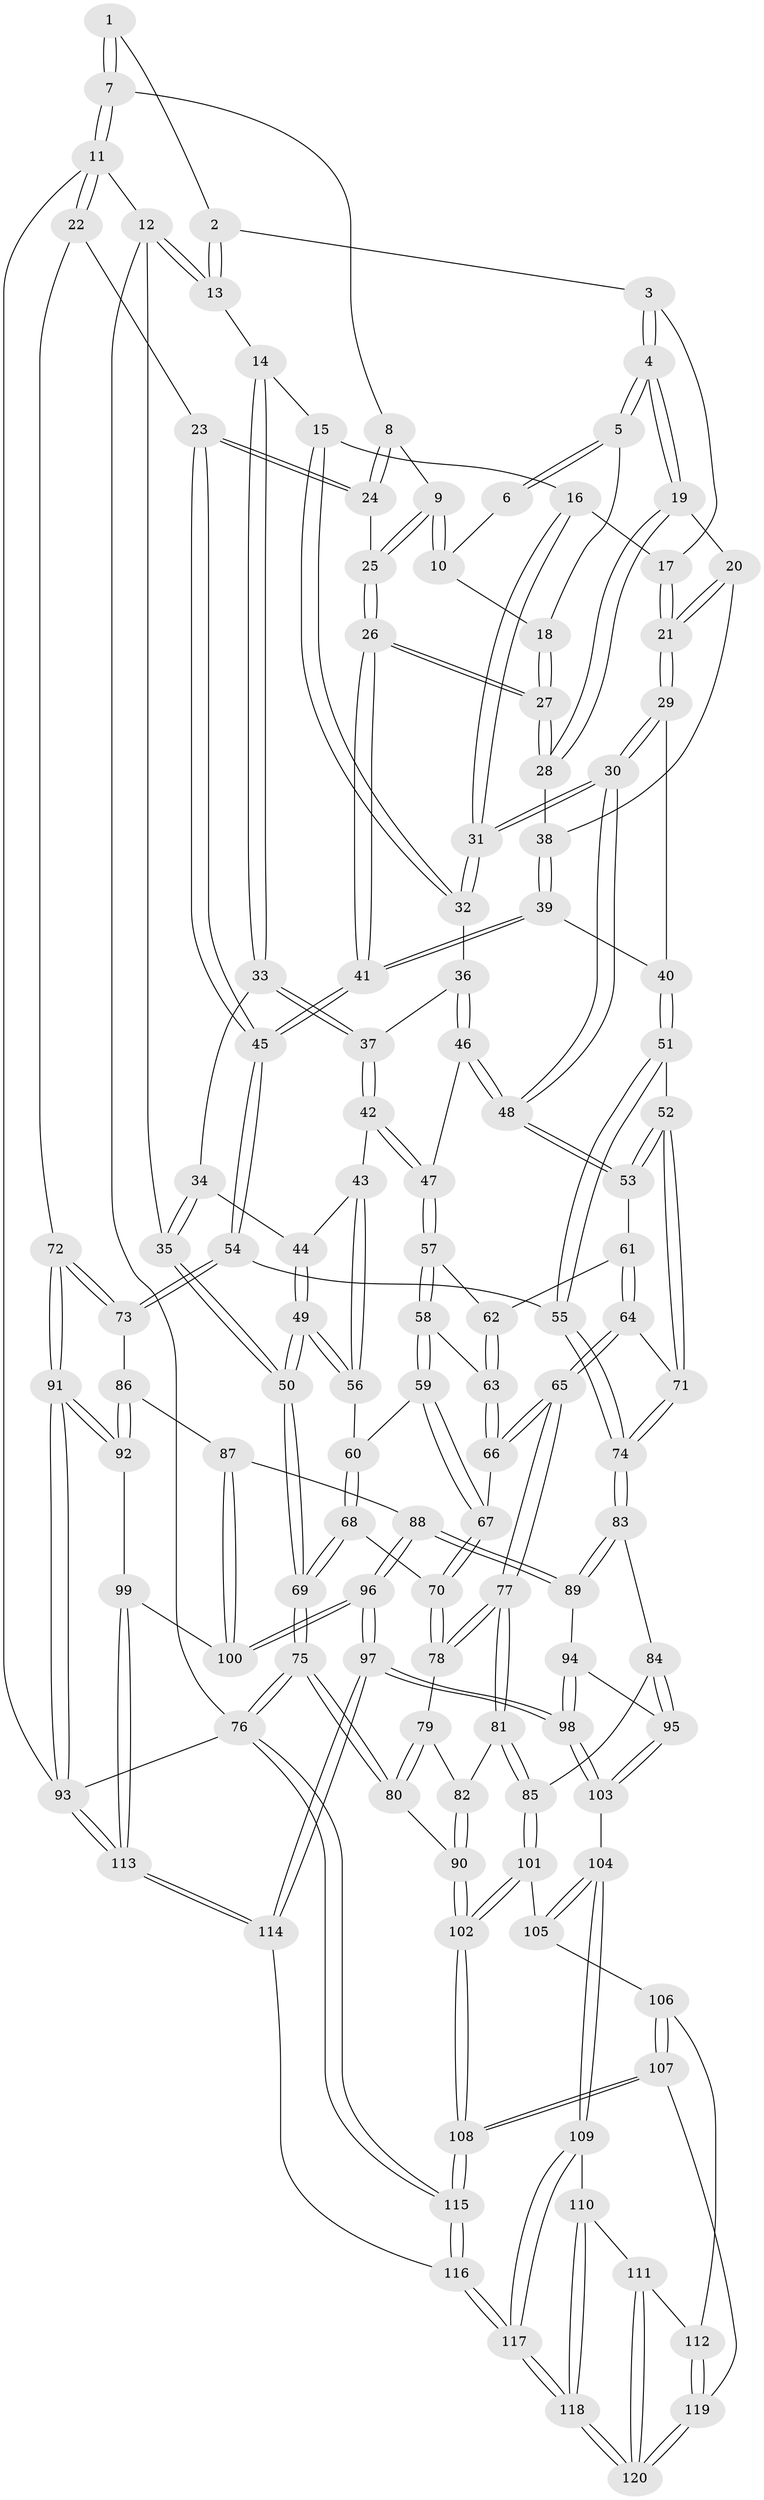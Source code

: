 // coarse degree distribution, {4: 0.25, 5: 0.44047619047619047, 2: 0.023809523809523808, 9: 0.011904761904761904, 3: 0.07142857142857142, 6: 0.17857142857142858, 7: 0.023809523809523808}
// Generated by graph-tools (version 1.1) at 2025/04/03/04/25 22:04:35]
// undirected, 120 vertices, 297 edges
graph export_dot {
graph [start="1"]
  node [color=gray90,style=filled];
  1 [pos="+0.7744501276842463+0"];
  2 [pos="+0.5143800425875111+0"];
  3 [pos="+0.5086682193380506+0"];
  4 [pos="+0.6641411458109466+0.10182124114697633"];
  5 [pos="+0.6864587969017114+0.0938574744310894"];
  6 [pos="+0.7500458553460906+0"];
  7 [pos="+1+0"];
  8 [pos="+0.9048756679876966+0.02216067869957321"];
  9 [pos="+0.8477739533585746+0.08804480211204753"];
  10 [pos="+0.7641290049582495+0.08294460509903238"];
  11 [pos="+1+0"];
  12 [pos="+0+0"];
  13 [pos="+0+0"];
  14 [pos="+0.15556814898731663+0.050274628328533105"];
  15 [pos="+0.22388310882722245+0.08903290414047478"];
  16 [pos="+0.4603877670610302+0.030672236378681394"];
  17 [pos="+0.4860963276490504+0"];
  18 [pos="+0.7374531048474359+0.10210442892820777"];
  19 [pos="+0.6407680034478641+0.15326486181908022"];
  20 [pos="+0.6243007859676564+0.16701665838426108"];
  21 [pos="+0.6167373756600585+0.171537084350595"];
  22 [pos="+1+0.2290693055348019"];
  23 [pos="+1+0.2224656635409999"];
  24 [pos="+0.9855673993695881+0.19038523894828313"];
  25 [pos="+0.8358101191819006+0.1774974019585271"];
  26 [pos="+0.7962265244079613+0.2178584277313905"];
  27 [pos="+0.7765196175029181+0.20295972304379675"];
  28 [pos="+0.7412989558492328+0.19721059134922644"];
  29 [pos="+0.5515062691623425+0.24347940492953365"];
  30 [pos="+0.4728107500959379+0.2513768326808071"];
  31 [pos="+0.44755595580380547+0.206485110047345"];
  32 [pos="+0.2880152165335646+0.16801813995432605"];
  33 [pos="+0.12891905882736207+0.155615340157652"];
  34 [pos="+0.08441559280794284+0.21113524176837037"];
  35 [pos="+0+0.2602470171974588"];
  36 [pos="+0.2576402141994293+0.2645202585390842"];
  37 [pos="+0.17548875809583023+0.2423454739064529"];
  38 [pos="+0.6888063312569397+0.22614293591307902"];
  39 [pos="+0.6822671173128755+0.2658270943522701"];
  40 [pos="+0.6137645009721281+0.2872985562773673"];
  41 [pos="+0.7984342416003022+0.27697613611207855"];
  42 [pos="+0.15437243755772947+0.3122315427309757"];
  43 [pos="+0.12748092044472176+0.328519337100271"];
  44 [pos="+0.08632713550184411+0.2794162761039002"];
  45 [pos="+0.8360199473005483+0.3745353795962479"];
  46 [pos="+0.27001546960516437+0.31908946432940766"];
  47 [pos="+0.26462389915933127+0.3236552711537896"];
  48 [pos="+0.4331184084052891+0.34522472713707036"];
  49 [pos="+0+0.3716992409488358"];
  50 [pos="+0+0.3819722506236645"];
  51 [pos="+0.6782703977650661+0.4100760222176674"];
  52 [pos="+0.45679719379415246+0.4264047766451308"];
  53 [pos="+0.4349167608128226+0.3603047661262696"];
  54 [pos="+0.8184459866279888+0.47479604489854527"];
  55 [pos="+0.7542285754118623+0.45910122265979497"];
  56 [pos="+0.1156649637401027+0.38579660022915613"];
  57 [pos="+0.24925094692380026+0.35974435744353256"];
  58 [pos="+0.21471662894278898+0.39586561262702175"];
  59 [pos="+0.1601753364219842+0.42131075111051886"];
  60 [pos="+0.1350199220693252+0.41564237419706335"];
  61 [pos="+0.30339758869873934+0.42516530883371634"];
  62 [pos="+0.2852438777437018+0.4200893142907488"];
  63 [pos="+0.2575282999351288+0.44315706767846497"];
  64 [pos="+0.29479241099961007+0.539819397680314"];
  65 [pos="+0.28649009185263946+0.5442295342002589"];
  66 [pos="+0.2538604204734549+0.5159140024943496"];
  67 [pos="+0.2176705714318506+0.5013852319218332"];
  68 [pos="+0.08620583727634332+0.5041433078976487"];
  69 [pos="+0+0.5449955499688487"];
  70 [pos="+0.1274084352695584+0.54978353565854"];
  71 [pos="+0.45095109251359455+0.4946469649143518"];
  72 [pos="+1+0.5103464223245445"];
  73 [pos="+0.8302467044074268+0.49434315479573404"];
  74 [pos="+0.4958988475813292+0.569821304876366"];
  75 [pos="+0+0.6889840210824859"];
  76 [pos="+0+1"];
  77 [pos="+0.26724261158337564+0.6140433980873041"];
  78 [pos="+0.12937554845986082+0.5610320407306961"];
  79 [pos="+0.12738574999728788+0.5671698552904572"];
  80 [pos="+0+0.7120570560154998"];
  81 [pos="+0.26806272343419696+0.6768680759103954"];
  82 [pos="+0.15138813183982797+0.6700003230787834"];
  83 [pos="+0.4962459458001595+0.5727931977458048"];
  84 [pos="+0.46036956241741434+0.6535130969640701"];
  85 [pos="+0.2785028865434002+0.6930049020852032"];
  86 [pos="+0.8161270862351202+0.5583079343303841"];
  87 [pos="+0.7414515434842802+0.6491358497328167"];
  88 [pos="+0.7257339125457574+0.6581530760413468"];
  89 [pos="+0.6585992193256965+0.6679239972789105"];
  90 [pos="+0.015551797842821328+0.7317228430695897"];
  91 [pos="+1+0.9427582591131677"];
  92 [pos="+0.9563055534861746+0.7672284698611532"];
  93 [pos="+1+1"];
  94 [pos="+0.6224088438690751+0.7130304964604373"];
  95 [pos="+0.48770739916279043+0.74620342643712"];
  96 [pos="+0.6859112240102879+0.8847640565158641"];
  97 [pos="+0.6461475911160574+0.9361258223961143"];
  98 [pos="+0.6098860251021088+0.8874436714122889"];
  99 [pos="+0.8326479108325708+0.815302820943376"];
  100 [pos="+0.8173576380346832+0.8117116771442565"];
  101 [pos="+0.2784565022603385+0.6970843533567028"];
  102 [pos="+0.15161901966507124+0.8526354637517756"];
  103 [pos="+0.4812830109066065+0.7962846628515987"];
  104 [pos="+0.4619897685866375+0.8065781816277586"];
  105 [pos="+0.3351235690938268+0.7880603073477415"];
  106 [pos="+0.3295512587183495+0.8078240463389547"];
  107 [pos="+0.19415456997343486+0.8888956609894272"];
  108 [pos="+0.159991236354602+0.8873298858606395"];
  109 [pos="+0.4441893583204119+0.8454245890084631"];
  110 [pos="+0.3924918059069075+0.869613441279412"];
  111 [pos="+0.34013735077273527+0.8755820451297985"];
  112 [pos="+0.33384764059253236+0.8649070911611146"];
  113 [pos="+0.955652720973148+1"];
  114 [pos="+0.6587787495515113+1"];
  115 [pos="+0+1"];
  116 [pos="+0.4339821823836805+1"];
  117 [pos="+0.41781679363453+1"];
  118 [pos="+0.37333982065506643+1"];
  119 [pos="+0.23411325797104254+0.9004344237141836"];
  120 [pos="+0.3517355844207271+0.9794362921044525"];
  1 -- 2;
  1 -- 7;
  1 -- 7;
  2 -- 3;
  2 -- 13;
  2 -- 13;
  3 -- 4;
  3 -- 4;
  3 -- 17;
  4 -- 5;
  4 -- 5;
  4 -- 19;
  4 -- 19;
  5 -- 6;
  5 -- 6;
  5 -- 18;
  6 -- 10;
  7 -- 8;
  7 -- 11;
  7 -- 11;
  8 -- 9;
  8 -- 24;
  8 -- 24;
  9 -- 10;
  9 -- 10;
  9 -- 25;
  9 -- 25;
  10 -- 18;
  11 -- 12;
  11 -- 22;
  11 -- 22;
  11 -- 93;
  12 -- 13;
  12 -- 13;
  12 -- 35;
  12 -- 76;
  13 -- 14;
  14 -- 15;
  14 -- 33;
  14 -- 33;
  15 -- 16;
  15 -- 32;
  15 -- 32;
  16 -- 17;
  16 -- 31;
  16 -- 31;
  17 -- 21;
  17 -- 21;
  18 -- 27;
  18 -- 27;
  19 -- 20;
  19 -- 28;
  19 -- 28;
  20 -- 21;
  20 -- 21;
  20 -- 38;
  21 -- 29;
  21 -- 29;
  22 -- 23;
  22 -- 72;
  23 -- 24;
  23 -- 24;
  23 -- 45;
  23 -- 45;
  24 -- 25;
  25 -- 26;
  25 -- 26;
  26 -- 27;
  26 -- 27;
  26 -- 41;
  26 -- 41;
  27 -- 28;
  27 -- 28;
  28 -- 38;
  29 -- 30;
  29 -- 30;
  29 -- 40;
  30 -- 31;
  30 -- 31;
  30 -- 48;
  30 -- 48;
  31 -- 32;
  31 -- 32;
  32 -- 36;
  33 -- 34;
  33 -- 37;
  33 -- 37;
  34 -- 35;
  34 -- 35;
  34 -- 44;
  35 -- 50;
  35 -- 50;
  36 -- 37;
  36 -- 46;
  36 -- 46;
  37 -- 42;
  37 -- 42;
  38 -- 39;
  38 -- 39;
  39 -- 40;
  39 -- 41;
  39 -- 41;
  40 -- 51;
  40 -- 51;
  41 -- 45;
  41 -- 45;
  42 -- 43;
  42 -- 47;
  42 -- 47;
  43 -- 44;
  43 -- 56;
  43 -- 56;
  44 -- 49;
  44 -- 49;
  45 -- 54;
  45 -- 54;
  46 -- 47;
  46 -- 48;
  46 -- 48;
  47 -- 57;
  47 -- 57;
  48 -- 53;
  48 -- 53;
  49 -- 50;
  49 -- 50;
  49 -- 56;
  49 -- 56;
  50 -- 69;
  50 -- 69;
  51 -- 52;
  51 -- 55;
  51 -- 55;
  52 -- 53;
  52 -- 53;
  52 -- 71;
  52 -- 71;
  53 -- 61;
  54 -- 55;
  54 -- 73;
  54 -- 73;
  55 -- 74;
  55 -- 74;
  56 -- 60;
  57 -- 58;
  57 -- 58;
  57 -- 62;
  58 -- 59;
  58 -- 59;
  58 -- 63;
  59 -- 60;
  59 -- 67;
  59 -- 67;
  60 -- 68;
  60 -- 68;
  61 -- 62;
  61 -- 64;
  61 -- 64;
  62 -- 63;
  62 -- 63;
  63 -- 66;
  63 -- 66;
  64 -- 65;
  64 -- 65;
  64 -- 71;
  65 -- 66;
  65 -- 66;
  65 -- 77;
  65 -- 77;
  66 -- 67;
  67 -- 70;
  67 -- 70;
  68 -- 69;
  68 -- 69;
  68 -- 70;
  69 -- 75;
  69 -- 75;
  70 -- 78;
  70 -- 78;
  71 -- 74;
  71 -- 74;
  72 -- 73;
  72 -- 73;
  72 -- 91;
  72 -- 91;
  73 -- 86;
  74 -- 83;
  74 -- 83;
  75 -- 76;
  75 -- 76;
  75 -- 80;
  75 -- 80;
  76 -- 115;
  76 -- 115;
  76 -- 93;
  77 -- 78;
  77 -- 78;
  77 -- 81;
  77 -- 81;
  78 -- 79;
  79 -- 80;
  79 -- 80;
  79 -- 82;
  80 -- 90;
  81 -- 82;
  81 -- 85;
  81 -- 85;
  82 -- 90;
  82 -- 90;
  83 -- 84;
  83 -- 89;
  83 -- 89;
  84 -- 85;
  84 -- 95;
  84 -- 95;
  85 -- 101;
  85 -- 101;
  86 -- 87;
  86 -- 92;
  86 -- 92;
  87 -- 88;
  87 -- 100;
  87 -- 100;
  88 -- 89;
  88 -- 89;
  88 -- 96;
  88 -- 96;
  89 -- 94;
  90 -- 102;
  90 -- 102;
  91 -- 92;
  91 -- 92;
  91 -- 93;
  91 -- 93;
  92 -- 99;
  93 -- 113;
  93 -- 113;
  94 -- 95;
  94 -- 98;
  94 -- 98;
  95 -- 103;
  95 -- 103;
  96 -- 97;
  96 -- 97;
  96 -- 100;
  96 -- 100;
  97 -- 98;
  97 -- 98;
  97 -- 114;
  97 -- 114;
  98 -- 103;
  98 -- 103;
  99 -- 100;
  99 -- 113;
  99 -- 113;
  101 -- 102;
  101 -- 102;
  101 -- 105;
  102 -- 108;
  102 -- 108;
  103 -- 104;
  104 -- 105;
  104 -- 105;
  104 -- 109;
  104 -- 109;
  105 -- 106;
  106 -- 107;
  106 -- 107;
  106 -- 112;
  107 -- 108;
  107 -- 108;
  107 -- 119;
  108 -- 115;
  108 -- 115;
  109 -- 110;
  109 -- 117;
  109 -- 117;
  110 -- 111;
  110 -- 118;
  110 -- 118;
  111 -- 112;
  111 -- 120;
  111 -- 120;
  112 -- 119;
  112 -- 119;
  113 -- 114;
  113 -- 114;
  114 -- 116;
  115 -- 116;
  115 -- 116;
  116 -- 117;
  116 -- 117;
  117 -- 118;
  117 -- 118;
  118 -- 120;
  118 -- 120;
  119 -- 120;
  119 -- 120;
}
